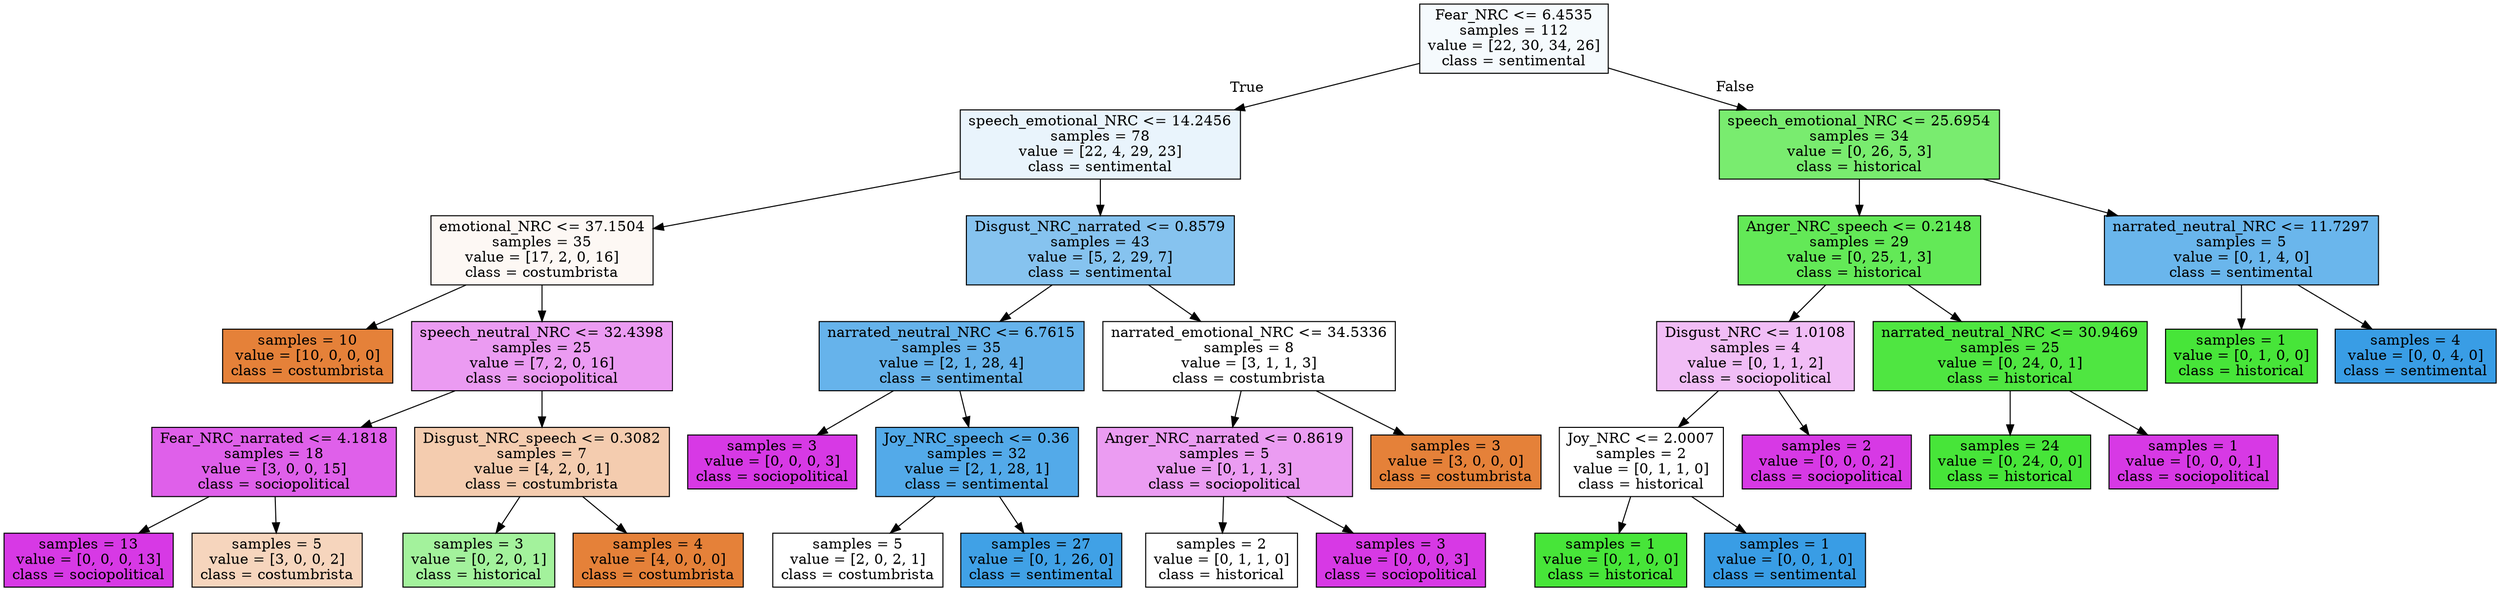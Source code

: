 digraph Tree {
node [shape=box, style="filled", color="black"] ;
0 [label="Fear_NRC <= 6.4535\nsamples = 112\nvalue = [22, 30, 34, 26]\nclass = sentimental", fillcolor="#399de50c"] ;
1 [label="speech_emotional_NRC <= 14.2456\nsamples = 78\nvalue = [22, 4, 29, 23]\nclass = sentimental", fillcolor="#399de51c"] ;
0 -> 1 [labeldistance=2.5, labelangle=45, headlabel="True"] ;
2 [label="emotional_NRC <= 37.1504\nsamples = 35\nvalue = [17, 2, 0, 16]\nclass = costumbrista", fillcolor="#e581390d"] ;
1 -> 2 ;
3 [label="samples = 10\nvalue = [10, 0, 0, 0]\nclass = costumbrista", fillcolor="#e58139ff"] ;
2 -> 3 ;
4 [label="speech_neutral_NRC <= 32.4398\nsamples = 25\nvalue = [7, 2, 0, 16]\nclass = sociopolitical", fillcolor="#d739e580"] ;
2 -> 4 ;
5 [label="Fear_NRC_narrated <= 4.1818\nsamples = 18\nvalue = [3, 0, 0, 15]\nclass = sociopolitical", fillcolor="#d739e5cc"] ;
4 -> 5 ;
6 [label="samples = 13\nvalue = [0, 0, 0, 13]\nclass = sociopolitical", fillcolor="#d739e5ff"] ;
5 -> 6 ;
7 [label="samples = 5\nvalue = [3, 0, 0, 2]\nclass = costumbrista", fillcolor="#e5813955"] ;
5 -> 7 ;
8 [label="Disgust_NRC_speech <= 0.3082\nsamples = 7\nvalue = [4, 2, 0, 1]\nclass = costumbrista", fillcolor="#e5813966"] ;
4 -> 8 ;
9 [label="samples = 3\nvalue = [0, 2, 0, 1]\nclass = historical", fillcolor="#47e5397f"] ;
8 -> 9 ;
10 [label="samples = 4\nvalue = [4, 0, 0, 0]\nclass = costumbrista", fillcolor="#e58139ff"] ;
8 -> 10 ;
11 [label="Disgust_NRC_narrated <= 0.8579\nsamples = 43\nvalue = [5, 2, 29, 7]\nclass = sentimental", fillcolor="#399de59c"] ;
1 -> 11 ;
12 [label="narrated_neutral_NRC <= 6.7615\nsamples = 35\nvalue = [2, 1, 28, 4]\nclass = sentimental", fillcolor="#399de5c5"] ;
11 -> 12 ;
13 [label="samples = 3\nvalue = [0, 0, 0, 3]\nclass = sociopolitical", fillcolor="#d739e5ff"] ;
12 -> 13 ;
14 [label="Joy_NRC_speech <= 0.36\nsamples = 32\nvalue = [2, 1, 28, 1]\nclass = sentimental", fillcolor="#399de5dd"] ;
12 -> 14 ;
15 [label="samples = 5\nvalue = [2, 0, 2, 1]\nclass = costumbrista", fillcolor="#e5813900"] ;
14 -> 15 ;
16 [label="samples = 27\nvalue = [0, 1, 26, 0]\nclass = sentimental", fillcolor="#399de5f5"] ;
14 -> 16 ;
17 [label="narrated_emotional_NRC <= 34.5336\nsamples = 8\nvalue = [3, 1, 1, 3]\nclass = costumbrista", fillcolor="#e5813900"] ;
11 -> 17 ;
18 [label="Anger_NRC_narrated <= 0.8619\nsamples = 5\nvalue = [0, 1, 1, 3]\nclass = sociopolitical", fillcolor="#d739e57f"] ;
17 -> 18 ;
19 [label="samples = 2\nvalue = [0, 1, 1, 0]\nclass = historical", fillcolor="#47e53900"] ;
18 -> 19 ;
20 [label="samples = 3\nvalue = [0, 0, 0, 3]\nclass = sociopolitical", fillcolor="#d739e5ff"] ;
18 -> 20 ;
21 [label="samples = 3\nvalue = [3, 0, 0, 0]\nclass = costumbrista", fillcolor="#e58139ff"] ;
17 -> 21 ;
22 [label="speech_emotional_NRC <= 25.6954\nsamples = 34\nvalue = [0, 26, 5, 3]\nclass = historical", fillcolor="#47e539b9"] ;
0 -> 22 [labeldistance=2.5, labelangle=-45, headlabel="False"] ;
23 [label="Anger_NRC_speech <= 0.2148\nsamples = 29\nvalue = [0, 25, 1, 3]\nclass = historical", fillcolor="#47e539d8"] ;
22 -> 23 ;
24 [label="Disgust_NRC <= 1.0108\nsamples = 4\nvalue = [0, 1, 1, 2]\nclass = sociopolitical", fillcolor="#d739e555"] ;
23 -> 24 ;
25 [label="Joy_NRC <= 2.0007\nsamples = 2\nvalue = [0, 1, 1, 0]\nclass = historical", fillcolor="#47e53900"] ;
24 -> 25 ;
26 [label="samples = 1\nvalue = [0, 1, 0, 0]\nclass = historical", fillcolor="#47e539ff"] ;
25 -> 26 ;
27 [label="samples = 1\nvalue = [0, 0, 1, 0]\nclass = sentimental", fillcolor="#399de5ff"] ;
25 -> 27 ;
28 [label="samples = 2\nvalue = [0, 0, 0, 2]\nclass = sociopolitical", fillcolor="#d739e5ff"] ;
24 -> 28 ;
29 [label="narrated_neutral_NRC <= 30.9469\nsamples = 25\nvalue = [0, 24, 0, 1]\nclass = historical", fillcolor="#47e539f4"] ;
23 -> 29 ;
30 [label="samples = 24\nvalue = [0, 24, 0, 0]\nclass = historical", fillcolor="#47e539ff"] ;
29 -> 30 ;
31 [label="samples = 1\nvalue = [0, 0, 0, 1]\nclass = sociopolitical", fillcolor="#d739e5ff"] ;
29 -> 31 ;
32 [label="narrated_neutral_NRC <= 11.7297\nsamples = 5\nvalue = [0, 1, 4, 0]\nclass = sentimental", fillcolor="#399de5bf"] ;
22 -> 32 ;
33 [label="samples = 1\nvalue = [0, 1, 0, 0]\nclass = historical", fillcolor="#47e539ff"] ;
32 -> 33 ;
34 [label="samples = 4\nvalue = [0, 0, 4, 0]\nclass = sentimental", fillcolor="#399de5ff"] ;
32 -> 34 ;
}